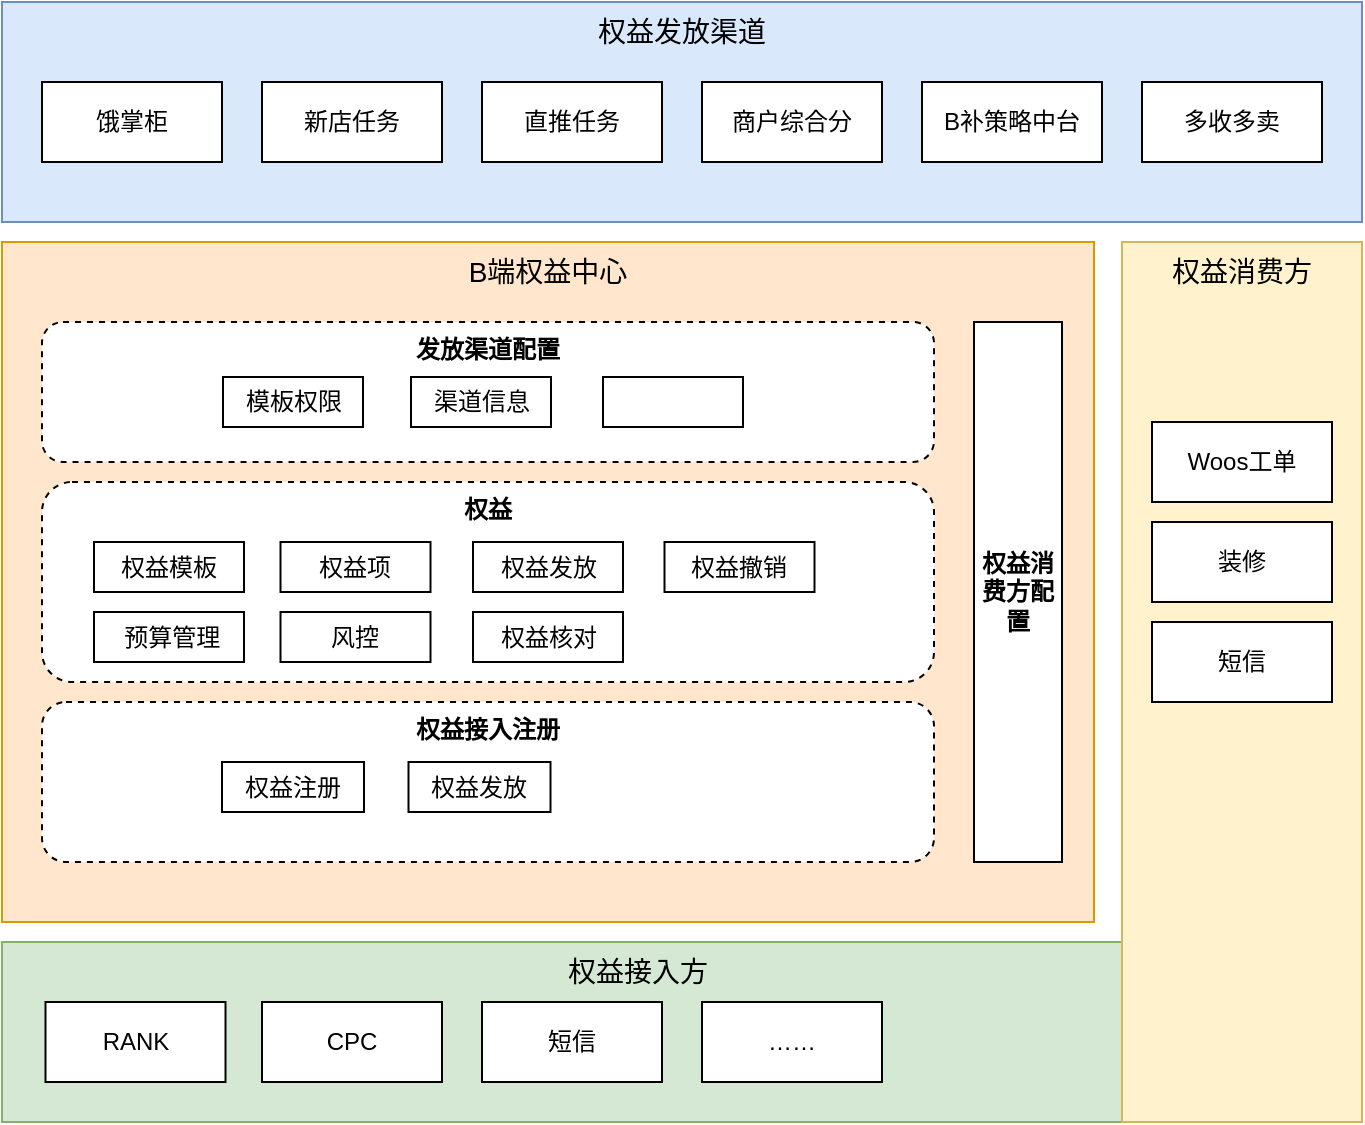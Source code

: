 <mxfile version="13.1.6" type="github">
  <diagram id="2PnTl74UNKqRBuYetURC" name="逻辑架构">
    <mxGraphModel dx="815" dy="461" grid="1" gridSize="10" guides="1" tooltips="1" connect="1" arrows="1" fold="1" page="1" pageScale="1" pageWidth="827" pageHeight="1169" math="0" shadow="0">
      <root>
        <mxCell id="0" />
        <mxCell id="1" parent="0" />
        <mxCell id="m5zRSeu44S-avt-80JpC-1" value="权益接入方" style="rounded=0;whiteSpace=wrap;html=1;verticalAlign=top;fillColor=#d5e8d4;strokeColor=#82b366;fontSize=14;" vertex="1" parent="1">
          <mxGeometry x="74" y="500" width="636" height="90" as="geometry" />
        </mxCell>
        <mxCell id="m5zRSeu44S-avt-80JpC-2" value="权益发放渠道" style="rounded=0;whiteSpace=wrap;html=1;verticalAlign=top;fillColor=#dae8fc;strokeColor=#6c8ebf;fontSize=14;" vertex="1" parent="1">
          <mxGeometry x="74" y="30" width="680" height="110" as="geometry" />
        </mxCell>
        <mxCell id="m5zRSeu44S-avt-80JpC-4" value="B端权益中心" style="rounded=0;whiteSpace=wrap;html=1;verticalAlign=top;fillColor=#ffe6cc;strokeColor=#d79b00;fontSize=14;" vertex="1" parent="1">
          <mxGeometry x="74" y="150" width="546" height="340" as="geometry" />
        </mxCell>
        <mxCell id="m5zRSeu44S-avt-80JpC-5" value="权益接入注册" style="rounded=1;whiteSpace=wrap;html=1;verticalAlign=top;dashed=1;fontStyle=1" vertex="1" parent="1">
          <mxGeometry x="94" y="380" width="446" height="80" as="geometry" />
        </mxCell>
        <mxCell id="m5zRSeu44S-avt-80JpC-6" value="权益" style="rounded=1;whiteSpace=wrap;html=1;verticalAlign=top;dashed=1;fontStyle=1" vertex="1" parent="1">
          <mxGeometry x="94" y="270" width="446" height="100" as="geometry" />
        </mxCell>
        <mxCell id="m5zRSeu44S-avt-80JpC-7" value="发放渠道配置" style="rounded=1;whiteSpace=wrap;html=1;verticalAlign=top;dashed=1;fontStyle=1" vertex="1" parent="1">
          <mxGeometry x="94" y="190" width="446" height="70" as="geometry" />
        </mxCell>
        <mxCell id="m5zRSeu44S-avt-80JpC-8" value="权益消费方配置" style="rounded=0;whiteSpace=wrap;html=1;verticalAlign=middle;fontStyle=1" vertex="1" parent="1">
          <mxGeometry x="560" y="190" width="44" height="270" as="geometry" />
        </mxCell>
        <mxCell id="m5zRSeu44S-avt-80JpC-9" value="饿掌柜" style="rounded=0;whiteSpace=wrap;html=1;" vertex="1" parent="1">
          <mxGeometry x="94" y="70" width="90" height="40" as="geometry" />
        </mxCell>
        <mxCell id="m5zRSeu44S-avt-80JpC-10" value="新店任务" style="rounded=0;whiteSpace=wrap;html=1;" vertex="1" parent="1">
          <mxGeometry x="204" y="70" width="90" height="40" as="geometry" />
        </mxCell>
        <mxCell id="m5zRSeu44S-avt-80JpC-12" value="直推任务" style="rounded=0;whiteSpace=wrap;html=1;" vertex="1" parent="1">
          <mxGeometry x="314" y="70" width="90" height="40" as="geometry" />
        </mxCell>
        <mxCell id="m5zRSeu44S-avt-80JpC-13" value="商户综合分" style="rounded=0;whiteSpace=wrap;html=1;" vertex="1" parent="1">
          <mxGeometry x="424" y="70" width="90" height="40" as="geometry" />
        </mxCell>
        <mxCell id="m5zRSeu44S-avt-80JpC-14" value="B补策略中台" style="rounded=0;whiteSpace=wrap;html=1;" vertex="1" parent="1">
          <mxGeometry x="534" y="70" width="90" height="40" as="geometry" />
        </mxCell>
        <mxCell id="m5zRSeu44S-avt-80JpC-15" value="多收多卖" style="rounded=0;whiteSpace=wrap;html=1;" vertex="1" parent="1">
          <mxGeometry x="644" y="70" width="90" height="40" as="geometry" />
        </mxCell>
        <mxCell id="m5zRSeu44S-avt-80JpC-16" value="权益消费方" style="rounded=0;whiteSpace=wrap;html=1;verticalAlign=top;fillColor=#fff2cc;strokeColor=#d6b656;fontSize=14;" vertex="1" parent="1">
          <mxGeometry x="634" y="150" width="120" height="440" as="geometry" />
        </mxCell>
        <mxCell id="m5zRSeu44S-avt-80JpC-17" value="Woos工单" style="rounded=0;whiteSpace=wrap;html=1;" vertex="1" parent="1">
          <mxGeometry x="649" y="240" width="90" height="40" as="geometry" />
        </mxCell>
        <mxCell id="m5zRSeu44S-avt-80JpC-18" value="装修" style="rounded=0;whiteSpace=wrap;html=1;" vertex="1" parent="1">
          <mxGeometry x="649" y="290" width="90" height="40" as="geometry" />
        </mxCell>
        <mxCell id="m5zRSeu44S-avt-80JpC-19" value="短信" style="rounded=0;whiteSpace=wrap;html=1;" vertex="1" parent="1">
          <mxGeometry x="649" y="340" width="90" height="40" as="geometry" />
        </mxCell>
        <mxCell id="m5zRSeu44S-avt-80JpC-20" value="权益模板" style="rounded=0;whiteSpace=wrap;html=1;" vertex="1" parent="1">
          <mxGeometry x="120" y="300" width="75" height="25" as="geometry" />
        </mxCell>
        <mxCell id="m5zRSeu44S-avt-80JpC-22" value="权益发放" style="rounded=0;whiteSpace=wrap;html=1;" vertex="1" parent="1">
          <mxGeometry x="309.5" y="300" width="75" height="25" as="geometry" />
        </mxCell>
        <mxCell id="m5zRSeu44S-avt-80JpC-23" value="模板权限" style="rounded=0;whiteSpace=wrap;html=1;" vertex="1" parent="1">
          <mxGeometry x="184.5" y="217.5" width="70" height="25" as="geometry" />
        </mxCell>
        <mxCell id="m5zRSeu44S-avt-80JpC-24" value="渠道信息" style="rounded=0;whiteSpace=wrap;html=1;" vertex="1" parent="1">
          <mxGeometry x="278.5" y="217.5" width="70" height="25" as="geometry" />
        </mxCell>
        <mxCell id="m5zRSeu44S-avt-80JpC-25" value="" style="rounded=0;whiteSpace=wrap;html=1;" vertex="1" parent="1">
          <mxGeometry x="374.5" y="217.5" width="70" height="25" as="geometry" />
        </mxCell>
        <mxCell id="m5zRSeu44S-avt-80JpC-26" value="权益项" style="rounded=0;whiteSpace=wrap;html=1;" vertex="1" parent="1">
          <mxGeometry x="213.25" y="300" width="75" height="25" as="geometry" />
        </mxCell>
        <mxCell id="m5zRSeu44S-avt-80JpC-29" value="权益注册" style="rounded=0;whiteSpace=wrap;html=1;" vertex="1" parent="1">
          <mxGeometry x="184" y="410" width="71" height="25" as="geometry" />
        </mxCell>
        <mxCell id="m5zRSeu44S-avt-80JpC-31" value="权益发放" style="rounded=0;whiteSpace=wrap;html=1;" vertex="1" parent="1">
          <mxGeometry x="277.25" y="410" width="71" height="25" as="geometry" />
        </mxCell>
        <mxCell id="m5zRSeu44S-avt-80JpC-32" value="权益核对" style="rounded=0;whiteSpace=wrap;html=1;" vertex="1" parent="1">
          <mxGeometry x="309.5" y="335" width="75" height="25" as="geometry" />
        </mxCell>
        <mxCell id="m5zRSeu44S-avt-80JpC-33" value="RANK" style="rounded=0;whiteSpace=wrap;html=1;" vertex="1" parent="1">
          <mxGeometry x="95.75" y="530" width="90" height="40" as="geometry" />
        </mxCell>
        <mxCell id="m5zRSeu44S-avt-80JpC-34" value="CPC" style="rounded=0;whiteSpace=wrap;html=1;" vertex="1" parent="1">
          <mxGeometry x="204" y="530" width="90" height="40" as="geometry" />
        </mxCell>
        <mxCell id="m5zRSeu44S-avt-80JpC-35" value="短信" style="rounded=0;whiteSpace=wrap;html=1;" vertex="1" parent="1">
          <mxGeometry x="314" y="530" width="90" height="40" as="geometry" />
        </mxCell>
        <mxCell id="m5zRSeu44S-avt-80JpC-36" value="……" style="rounded=0;whiteSpace=wrap;html=1;" vertex="1" parent="1">
          <mxGeometry x="424" y="530" width="90" height="40" as="geometry" />
        </mxCell>
        <mxCell id="m5zRSeu44S-avt-80JpC-38" value="权益撤销" style="rounded=0;whiteSpace=wrap;html=1;" vertex="1" parent="1">
          <mxGeometry x="405.25" y="300" width="75" height="25" as="geometry" />
        </mxCell>
        <mxCell id="m5zRSeu44S-avt-80JpC-39" value="&amp;nbsp;预算管理" style="rounded=0;whiteSpace=wrap;html=1;" vertex="1" parent="1">
          <mxGeometry x="120" y="335" width="75" height="25" as="geometry" />
        </mxCell>
        <mxCell id="m5zRSeu44S-avt-80JpC-40" value="风控" style="rounded=0;whiteSpace=wrap;html=1;" vertex="1" parent="1">
          <mxGeometry x="213.25" y="335" width="75" height="25" as="geometry" />
        </mxCell>
      </root>
    </mxGraphModel>
  </diagram>
</mxfile>
